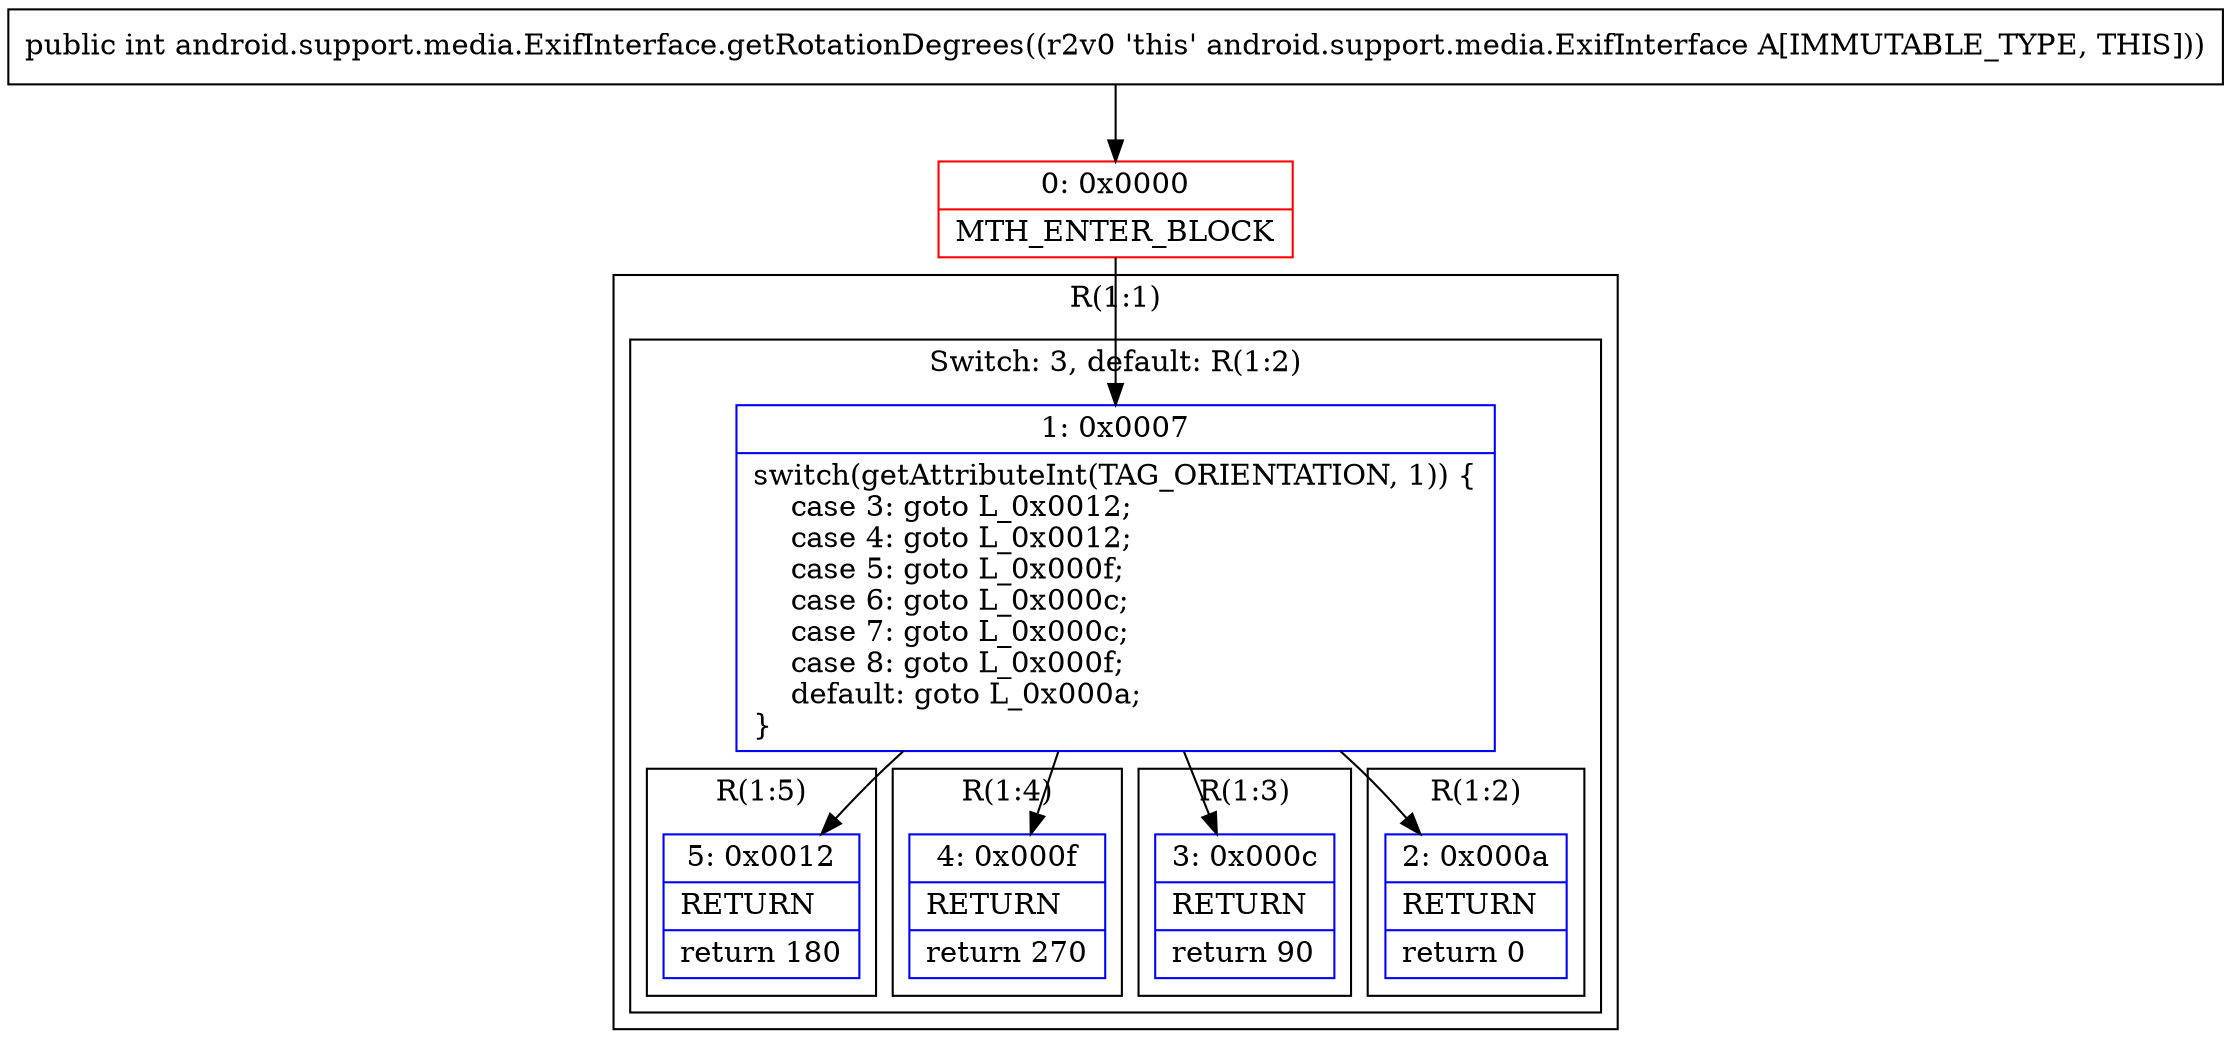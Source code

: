 digraph "CFG forandroid.support.media.ExifInterface.getRotationDegrees()I" {
subgraph cluster_Region_1705497422 {
label = "R(1:1)";
node [shape=record,color=blue];
subgraph cluster_SwitchRegion_1952944817 {
label = "Switch: 3, default: R(1:2)";
node [shape=record,color=blue];
Node_1 [shape=record,label="{1\:\ 0x0007|switch(getAttributeInt(TAG_ORIENTATION, 1)) \{\l    case 3: goto L_0x0012;\l    case 4: goto L_0x0012;\l    case 5: goto L_0x000f;\l    case 6: goto L_0x000c;\l    case 7: goto L_0x000c;\l    case 8: goto L_0x000f;\l    default: goto L_0x000a;\l\}\l}"];
subgraph cluster_Region_894420595 {
label = "R(1:5)";
node [shape=record,color=blue];
Node_5 [shape=record,label="{5\:\ 0x0012|RETURN\l|return 180\l}"];
}
subgraph cluster_Region_23899904 {
label = "R(1:4)";
node [shape=record,color=blue];
Node_4 [shape=record,label="{4\:\ 0x000f|RETURN\l|return 270\l}"];
}
subgraph cluster_Region_1519002048 {
label = "R(1:3)";
node [shape=record,color=blue];
Node_3 [shape=record,label="{3\:\ 0x000c|RETURN\l|return 90\l}"];
}
subgraph cluster_Region_313573946 {
label = "R(1:2)";
node [shape=record,color=blue];
Node_2 [shape=record,label="{2\:\ 0x000a|RETURN\l|return 0\l}"];
}
}
}
Node_0 [shape=record,color=red,label="{0\:\ 0x0000|MTH_ENTER_BLOCK\l}"];
MethodNode[shape=record,label="{public int android.support.media.ExifInterface.getRotationDegrees((r2v0 'this' android.support.media.ExifInterface A[IMMUTABLE_TYPE, THIS])) }"];
MethodNode -> Node_0;
Node_1 -> Node_2;
Node_1 -> Node_3;
Node_1 -> Node_4;
Node_1 -> Node_5;
Node_0 -> Node_1;
}

